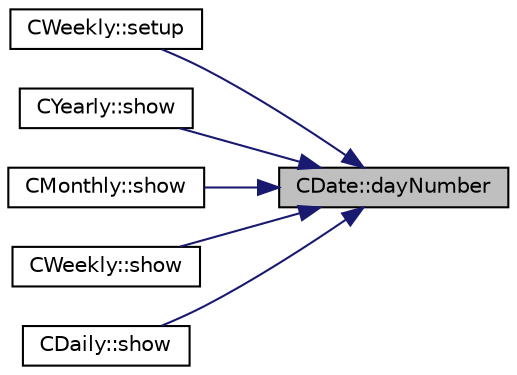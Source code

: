 digraph "CDate::dayNumber"
{
 // LATEX_PDF_SIZE
  edge [fontname="Helvetica",fontsize="10",labelfontname="Helvetica",labelfontsize="10"];
  node [fontname="Helvetica",fontsize="10",shape=record];
  rankdir="RL";
  Node1 [label="CDate::dayNumber",height=0.2,width=0.4,color="black", fillcolor="grey75", style="filled", fontcolor="black",tooltip=" "];
  Node1 -> Node2 [dir="back",color="midnightblue",fontsize="10",style="solid",fontname="Helvetica"];
  Node2 [label="CWeekly::setup",height=0.2,width=0.4,color="black", fillcolor="white", style="filled",URL="$classCWeekly.html#a2a2d35984771e5cdfe5f203201ea1af5",tooltip=" "];
  Node1 -> Node3 [dir="back",color="midnightblue",fontsize="10",style="solid",fontname="Helvetica"];
  Node3 [label="CYearly::show",height=0.2,width=0.4,color="black", fillcolor="white", style="filled",URL="$classCYearly.html#a007d3cfca28a8ce957e81e07e8ee38c1",tooltip=" "];
  Node1 -> Node4 [dir="back",color="midnightblue",fontsize="10",style="solid",fontname="Helvetica"];
  Node4 [label="CMonthly::show",height=0.2,width=0.4,color="black", fillcolor="white", style="filled",URL="$classCMonthly.html#a627847553e6f5e95e4ad57866dd2a321",tooltip=" "];
  Node1 -> Node5 [dir="back",color="midnightblue",fontsize="10",style="solid",fontname="Helvetica"];
  Node5 [label="CWeekly::show",height=0.2,width=0.4,color="black", fillcolor="white", style="filled",URL="$classCWeekly.html#aff6d9f77bbe14822758ea0f02956e4b1",tooltip=" "];
  Node1 -> Node6 [dir="back",color="midnightblue",fontsize="10",style="solid",fontname="Helvetica"];
  Node6 [label="CDaily::show",height=0.2,width=0.4,color="black", fillcolor="white", style="filled",URL="$classCDaily.html#a4f35cd3b3547ca95e35cb6631b7b6630",tooltip=" "];
}
